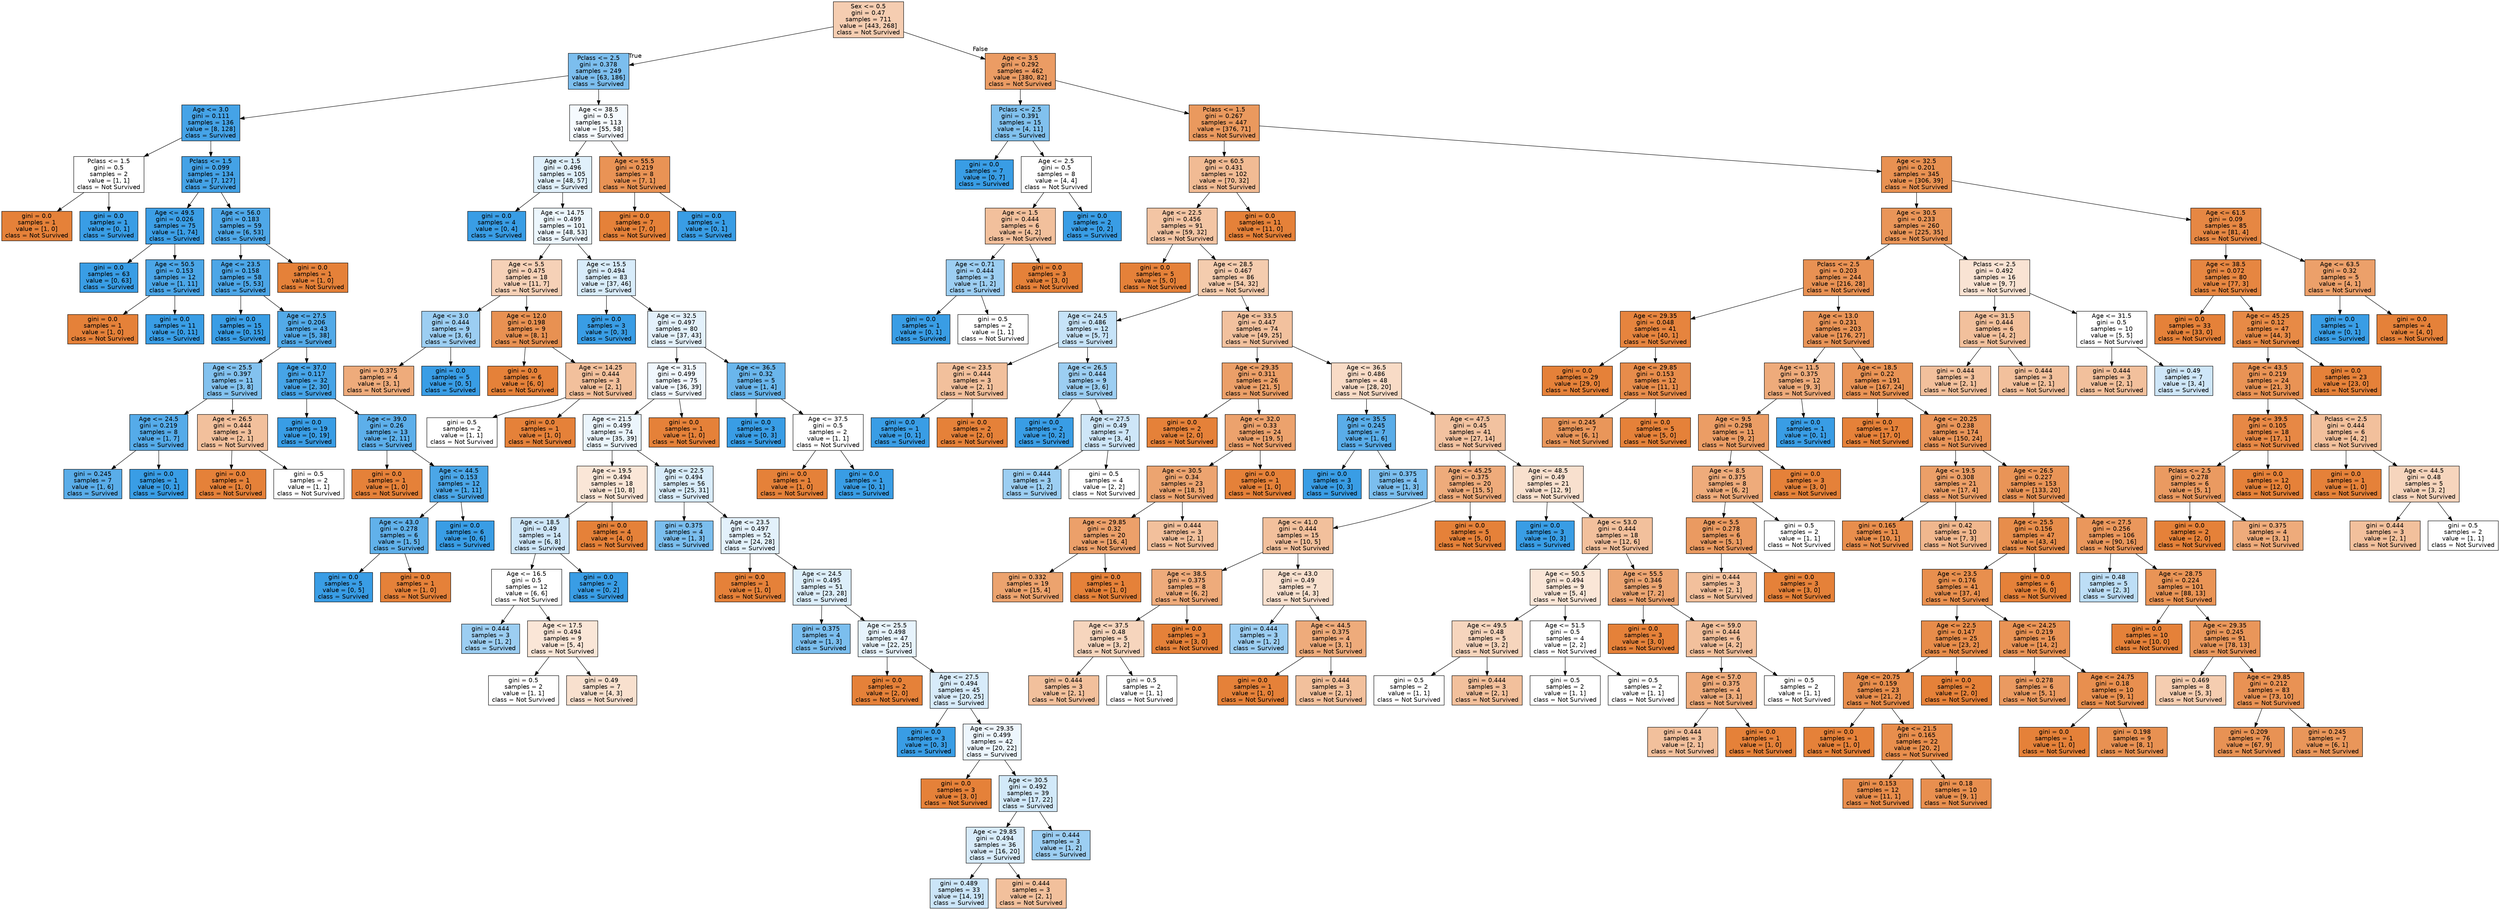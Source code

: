 digraph Tree {
node [shape=box, style="filled", color="black", fontname="helvetica"] ;
edge [fontname="helvetica"] ;
0 [label="Sex <= 0.5\ngini = 0.47\nsamples = 711\nvalue = [443, 268]\nclass = Not Survived", fillcolor="#f5cdb1"] ;
1 [label="Pclass <= 2.5\ngini = 0.378\nsamples = 249\nvalue = [63, 186]\nclass = Survived", fillcolor="#7cbeee"] ;
0 -> 1 [labeldistance=2.5, labelangle=45, headlabel="True"] ;
2 [label="Age <= 3.0\ngini = 0.111\nsamples = 136\nvalue = [8, 128]\nclass = Survived", fillcolor="#45a3e7"] ;
1 -> 2 ;
3 [label="Pclass <= 1.5\ngini = 0.5\nsamples = 2\nvalue = [1, 1]\nclass = Not Survived", fillcolor="#ffffff"] ;
2 -> 3 ;
4 [label="gini = 0.0\nsamples = 1\nvalue = [1, 0]\nclass = Not Survived", fillcolor="#e58139"] ;
3 -> 4 ;
5 [label="gini = 0.0\nsamples = 1\nvalue = [0, 1]\nclass = Survived", fillcolor="#399de5"] ;
3 -> 5 ;
6 [label="Pclass <= 1.5\ngini = 0.099\nsamples = 134\nvalue = [7, 127]\nclass = Survived", fillcolor="#44a2e6"] ;
2 -> 6 ;
7 [label="Age <= 49.5\ngini = 0.026\nsamples = 75\nvalue = [1, 74]\nclass = Survived", fillcolor="#3c9ee5"] ;
6 -> 7 ;
8 [label="gini = 0.0\nsamples = 63\nvalue = [0, 63]\nclass = Survived", fillcolor="#399de5"] ;
7 -> 8 ;
9 [label="Age <= 50.5\ngini = 0.153\nsamples = 12\nvalue = [1, 11]\nclass = Survived", fillcolor="#4ba6e7"] ;
7 -> 9 ;
10 [label="gini = 0.0\nsamples = 1\nvalue = [1, 0]\nclass = Not Survived", fillcolor="#e58139"] ;
9 -> 10 ;
11 [label="gini = 0.0\nsamples = 11\nvalue = [0, 11]\nclass = Survived", fillcolor="#399de5"] ;
9 -> 11 ;
12 [label="Age <= 56.0\ngini = 0.183\nsamples = 59\nvalue = [6, 53]\nclass = Survived", fillcolor="#4fa8e8"] ;
6 -> 12 ;
13 [label="Age <= 23.5\ngini = 0.158\nsamples = 58\nvalue = [5, 53]\nclass = Survived", fillcolor="#4ca6e7"] ;
12 -> 13 ;
14 [label="gini = 0.0\nsamples = 15\nvalue = [0, 15]\nclass = Survived", fillcolor="#399de5"] ;
13 -> 14 ;
15 [label="Age <= 27.5\ngini = 0.206\nsamples = 43\nvalue = [5, 38]\nclass = Survived", fillcolor="#53aae8"] ;
13 -> 15 ;
16 [label="Age <= 25.5\ngini = 0.397\nsamples = 11\nvalue = [3, 8]\nclass = Survived", fillcolor="#83c2ef"] ;
15 -> 16 ;
17 [label="Age <= 24.5\ngini = 0.219\nsamples = 8\nvalue = [1, 7]\nclass = Survived", fillcolor="#55abe9"] ;
16 -> 17 ;
18 [label="gini = 0.245\nsamples = 7\nvalue = [1, 6]\nclass = Survived", fillcolor="#5aade9"] ;
17 -> 18 ;
19 [label="gini = 0.0\nsamples = 1\nvalue = [0, 1]\nclass = Survived", fillcolor="#399de5"] ;
17 -> 19 ;
20 [label="Age <= 26.5\ngini = 0.444\nsamples = 3\nvalue = [2, 1]\nclass = Not Survived", fillcolor="#f2c09c"] ;
16 -> 20 ;
21 [label="gini = 0.0\nsamples = 1\nvalue = [1, 0]\nclass = Not Survived", fillcolor="#e58139"] ;
20 -> 21 ;
22 [label="gini = 0.5\nsamples = 2\nvalue = [1, 1]\nclass = Not Survived", fillcolor="#ffffff"] ;
20 -> 22 ;
23 [label="Age <= 37.0\ngini = 0.117\nsamples = 32\nvalue = [2, 30]\nclass = Survived", fillcolor="#46a4e7"] ;
15 -> 23 ;
24 [label="gini = 0.0\nsamples = 19\nvalue = [0, 19]\nclass = Survived", fillcolor="#399de5"] ;
23 -> 24 ;
25 [label="Age <= 39.0\ngini = 0.26\nsamples = 13\nvalue = [2, 11]\nclass = Survived", fillcolor="#5dafea"] ;
23 -> 25 ;
26 [label="gini = 0.0\nsamples = 1\nvalue = [1, 0]\nclass = Not Survived", fillcolor="#e58139"] ;
25 -> 26 ;
27 [label="Age <= 44.5\ngini = 0.153\nsamples = 12\nvalue = [1, 11]\nclass = Survived", fillcolor="#4ba6e7"] ;
25 -> 27 ;
28 [label="Age <= 43.0\ngini = 0.278\nsamples = 6\nvalue = [1, 5]\nclass = Survived", fillcolor="#61b1ea"] ;
27 -> 28 ;
29 [label="gini = 0.0\nsamples = 5\nvalue = [0, 5]\nclass = Survived", fillcolor="#399de5"] ;
28 -> 29 ;
30 [label="gini = 0.0\nsamples = 1\nvalue = [1, 0]\nclass = Not Survived", fillcolor="#e58139"] ;
28 -> 30 ;
31 [label="gini = 0.0\nsamples = 6\nvalue = [0, 6]\nclass = Survived", fillcolor="#399de5"] ;
27 -> 31 ;
32 [label="gini = 0.0\nsamples = 1\nvalue = [1, 0]\nclass = Not Survived", fillcolor="#e58139"] ;
12 -> 32 ;
33 [label="Age <= 38.5\ngini = 0.5\nsamples = 113\nvalue = [55, 58]\nclass = Survived", fillcolor="#f5fafe"] ;
1 -> 33 ;
34 [label="Age <= 1.5\ngini = 0.496\nsamples = 105\nvalue = [48, 57]\nclass = Survived", fillcolor="#e0f0fb"] ;
33 -> 34 ;
35 [label="gini = 0.0\nsamples = 4\nvalue = [0, 4]\nclass = Survived", fillcolor="#399de5"] ;
34 -> 35 ;
36 [label="Age <= 14.75\ngini = 0.499\nsamples = 101\nvalue = [48, 53]\nclass = Survived", fillcolor="#ecf6fd"] ;
34 -> 36 ;
37 [label="Age <= 5.5\ngini = 0.475\nsamples = 18\nvalue = [11, 7]\nclass = Not Survived", fillcolor="#f6d1b7"] ;
36 -> 37 ;
38 [label="Age <= 3.0\ngini = 0.444\nsamples = 9\nvalue = [3, 6]\nclass = Survived", fillcolor="#9ccef2"] ;
37 -> 38 ;
39 [label="gini = 0.375\nsamples = 4\nvalue = [3, 1]\nclass = Not Survived", fillcolor="#eeab7b"] ;
38 -> 39 ;
40 [label="gini = 0.0\nsamples = 5\nvalue = [0, 5]\nclass = Survived", fillcolor="#399de5"] ;
38 -> 40 ;
41 [label="Age <= 12.0\ngini = 0.198\nsamples = 9\nvalue = [8, 1]\nclass = Not Survived", fillcolor="#e89152"] ;
37 -> 41 ;
42 [label="gini = 0.0\nsamples = 6\nvalue = [6, 0]\nclass = Not Survived", fillcolor="#e58139"] ;
41 -> 42 ;
43 [label="Age <= 14.25\ngini = 0.444\nsamples = 3\nvalue = [2, 1]\nclass = Not Survived", fillcolor="#f2c09c"] ;
41 -> 43 ;
44 [label="gini = 0.5\nsamples = 2\nvalue = [1, 1]\nclass = Not Survived", fillcolor="#ffffff"] ;
43 -> 44 ;
45 [label="gini = 0.0\nsamples = 1\nvalue = [1, 0]\nclass = Not Survived", fillcolor="#e58139"] ;
43 -> 45 ;
46 [label="Age <= 15.5\ngini = 0.494\nsamples = 83\nvalue = [37, 46]\nclass = Survived", fillcolor="#d8ecfa"] ;
36 -> 46 ;
47 [label="gini = 0.0\nsamples = 3\nvalue = [0, 3]\nclass = Survived", fillcolor="#399de5"] ;
46 -> 47 ;
48 [label="Age <= 32.5\ngini = 0.497\nsamples = 80\nvalue = [37, 43]\nclass = Survived", fillcolor="#e3f1fb"] ;
46 -> 48 ;
49 [label="Age <= 31.5\ngini = 0.499\nsamples = 75\nvalue = [36, 39]\nclass = Survived", fillcolor="#f0f7fd"] ;
48 -> 49 ;
50 [label="Age <= 21.5\ngini = 0.499\nsamples = 74\nvalue = [35, 39]\nclass = Survived", fillcolor="#ebf5fc"] ;
49 -> 50 ;
51 [label="Age <= 19.5\ngini = 0.494\nsamples = 18\nvalue = [10, 8]\nclass = Not Survived", fillcolor="#fae6d7"] ;
50 -> 51 ;
52 [label="Age <= 18.5\ngini = 0.49\nsamples = 14\nvalue = [6, 8]\nclass = Survived", fillcolor="#cee6f8"] ;
51 -> 52 ;
53 [label="Age <= 16.5\ngini = 0.5\nsamples = 12\nvalue = [6, 6]\nclass = Not Survived", fillcolor="#ffffff"] ;
52 -> 53 ;
54 [label="gini = 0.444\nsamples = 3\nvalue = [1, 2]\nclass = Survived", fillcolor="#9ccef2"] ;
53 -> 54 ;
55 [label="Age <= 17.5\ngini = 0.494\nsamples = 9\nvalue = [5, 4]\nclass = Not Survived", fillcolor="#fae6d7"] ;
53 -> 55 ;
56 [label="gini = 0.5\nsamples = 2\nvalue = [1, 1]\nclass = Not Survived", fillcolor="#ffffff"] ;
55 -> 56 ;
57 [label="gini = 0.49\nsamples = 7\nvalue = [4, 3]\nclass = Not Survived", fillcolor="#f8e0ce"] ;
55 -> 57 ;
58 [label="gini = 0.0\nsamples = 2\nvalue = [0, 2]\nclass = Survived", fillcolor="#399de5"] ;
52 -> 58 ;
59 [label="gini = 0.0\nsamples = 4\nvalue = [4, 0]\nclass = Not Survived", fillcolor="#e58139"] ;
51 -> 59 ;
60 [label="Age <= 22.5\ngini = 0.494\nsamples = 56\nvalue = [25, 31]\nclass = Survived", fillcolor="#d9ecfa"] ;
50 -> 60 ;
61 [label="gini = 0.375\nsamples = 4\nvalue = [1, 3]\nclass = Survived", fillcolor="#7bbeee"] ;
60 -> 61 ;
62 [label="Age <= 23.5\ngini = 0.497\nsamples = 52\nvalue = [24, 28]\nclass = Survived", fillcolor="#e3f1fb"] ;
60 -> 62 ;
63 [label="gini = 0.0\nsamples = 1\nvalue = [1, 0]\nclass = Not Survived", fillcolor="#e58139"] ;
62 -> 63 ;
64 [label="Age <= 24.5\ngini = 0.495\nsamples = 51\nvalue = [23, 28]\nclass = Survived", fillcolor="#dceefa"] ;
62 -> 64 ;
65 [label="gini = 0.375\nsamples = 4\nvalue = [1, 3]\nclass = Survived", fillcolor="#7bbeee"] ;
64 -> 65 ;
66 [label="Age <= 25.5\ngini = 0.498\nsamples = 47\nvalue = [22, 25]\nclass = Survived", fillcolor="#e7f3fc"] ;
64 -> 66 ;
67 [label="gini = 0.0\nsamples = 2\nvalue = [2, 0]\nclass = Not Survived", fillcolor="#e58139"] ;
66 -> 67 ;
68 [label="Age <= 27.5\ngini = 0.494\nsamples = 45\nvalue = [20, 25]\nclass = Survived", fillcolor="#d7ebfa"] ;
66 -> 68 ;
69 [label="gini = 0.0\nsamples = 3\nvalue = [0, 3]\nclass = Survived", fillcolor="#399de5"] ;
68 -> 69 ;
70 [label="Age <= 29.35\ngini = 0.499\nsamples = 42\nvalue = [20, 22]\nclass = Survived", fillcolor="#edf6fd"] ;
68 -> 70 ;
71 [label="gini = 0.0\nsamples = 3\nvalue = [3, 0]\nclass = Not Survived", fillcolor="#e58139"] ;
70 -> 71 ;
72 [label="Age <= 30.5\ngini = 0.492\nsamples = 39\nvalue = [17, 22]\nclass = Survived", fillcolor="#d2e9f9"] ;
70 -> 72 ;
73 [label="Age <= 29.85\ngini = 0.494\nsamples = 36\nvalue = [16, 20]\nclass = Survived", fillcolor="#d7ebfa"] ;
72 -> 73 ;
74 [label="gini = 0.489\nsamples = 33\nvalue = [14, 19]\nclass = Survived", fillcolor="#cbe5f8"] ;
73 -> 74 ;
75 [label="gini = 0.444\nsamples = 3\nvalue = [2, 1]\nclass = Not Survived", fillcolor="#f2c09c"] ;
73 -> 75 ;
76 [label="gini = 0.444\nsamples = 3\nvalue = [1, 2]\nclass = Survived", fillcolor="#9ccef2"] ;
72 -> 76 ;
77 [label="gini = 0.0\nsamples = 1\nvalue = [1, 0]\nclass = Not Survived", fillcolor="#e58139"] ;
49 -> 77 ;
78 [label="Age <= 36.5\ngini = 0.32\nsamples = 5\nvalue = [1, 4]\nclass = Survived", fillcolor="#6ab6ec"] ;
48 -> 78 ;
79 [label="gini = 0.0\nsamples = 3\nvalue = [0, 3]\nclass = Survived", fillcolor="#399de5"] ;
78 -> 79 ;
80 [label="Age <= 37.5\ngini = 0.5\nsamples = 2\nvalue = [1, 1]\nclass = Not Survived", fillcolor="#ffffff"] ;
78 -> 80 ;
81 [label="gini = 0.0\nsamples = 1\nvalue = [1, 0]\nclass = Not Survived", fillcolor="#e58139"] ;
80 -> 81 ;
82 [label="gini = 0.0\nsamples = 1\nvalue = [0, 1]\nclass = Survived", fillcolor="#399de5"] ;
80 -> 82 ;
83 [label="Age <= 55.5\ngini = 0.219\nsamples = 8\nvalue = [7, 1]\nclass = Not Survived", fillcolor="#e99355"] ;
33 -> 83 ;
84 [label="gini = 0.0\nsamples = 7\nvalue = [7, 0]\nclass = Not Survived", fillcolor="#e58139"] ;
83 -> 84 ;
85 [label="gini = 0.0\nsamples = 1\nvalue = [0, 1]\nclass = Survived", fillcolor="#399de5"] ;
83 -> 85 ;
86 [label="Age <= 3.5\ngini = 0.292\nsamples = 462\nvalue = [380, 82]\nclass = Not Survived", fillcolor="#eb9c64"] ;
0 -> 86 [labeldistance=2.5, labelangle=-45, headlabel="False"] ;
87 [label="Pclass <= 2.5\ngini = 0.391\nsamples = 15\nvalue = [4, 11]\nclass = Survived", fillcolor="#81c1ee"] ;
86 -> 87 ;
88 [label="gini = 0.0\nsamples = 7\nvalue = [0, 7]\nclass = Survived", fillcolor="#399de5"] ;
87 -> 88 ;
89 [label="Age <= 2.5\ngini = 0.5\nsamples = 8\nvalue = [4, 4]\nclass = Not Survived", fillcolor="#ffffff"] ;
87 -> 89 ;
90 [label="Age <= 1.5\ngini = 0.444\nsamples = 6\nvalue = [4, 2]\nclass = Not Survived", fillcolor="#f2c09c"] ;
89 -> 90 ;
91 [label="Age <= 0.71\ngini = 0.444\nsamples = 3\nvalue = [1, 2]\nclass = Survived", fillcolor="#9ccef2"] ;
90 -> 91 ;
92 [label="gini = 0.0\nsamples = 1\nvalue = [0, 1]\nclass = Survived", fillcolor="#399de5"] ;
91 -> 92 ;
93 [label="gini = 0.5\nsamples = 2\nvalue = [1, 1]\nclass = Not Survived", fillcolor="#ffffff"] ;
91 -> 93 ;
94 [label="gini = 0.0\nsamples = 3\nvalue = [3, 0]\nclass = Not Survived", fillcolor="#e58139"] ;
90 -> 94 ;
95 [label="gini = 0.0\nsamples = 2\nvalue = [0, 2]\nclass = Survived", fillcolor="#399de5"] ;
89 -> 95 ;
96 [label="Pclass <= 1.5\ngini = 0.267\nsamples = 447\nvalue = [376, 71]\nclass = Not Survived", fillcolor="#ea995e"] ;
86 -> 96 ;
97 [label="Age <= 60.5\ngini = 0.431\nsamples = 102\nvalue = [70, 32]\nclass = Not Survived", fillcolor="#f1bb94"] ;
96 -> 97 ;
98 [label="Age <= 22.5\ngini = 0.456\nsamples = 91\nvalue = [59, 32]\nclass = Not Survived", fillcolor="#f3c5a4"] ;
97 -> 98 ;
99 [label="gini = 0.0\nsamples = 5\nvalue = [5, 0]\nclass = Not Survived", fillcolor="#e58139"] ;
98 -> 99 ;
100 [label="Age <= 28.5\ngini = 0.467\nsamples = 86\nvalue = [54, 32]\nclass = Not Survived", fillcolor="#f4ccae"] ;
98 -> 100 ;
101 [label="Age <= 24.5\ngini = 0.486\nsamples = 12\nvalue = [5, 7]\nclass = Survived", fillcolor="#c6e3f8"] ;
100 -> 101 ;
102 [label="Age <= 23.5\ngini = 0.444\nsamples = 3\nvalue = [2, 1]\nclass = Not Survived", fillcolor="#f2c09c"] ;
101 -> 102 ;
103 [label="gini = 0.0\nsamples = 1\nvalue = [0, 1]\nclass = Survived", fillcolor="#399de5"] ;
102 -> 103 ;
104 [label="gini = 0.0\nsamples = 2\nvalue = [2, 0]\nclass = Not Survived", fillcolor="#e58139"] ;
102 -> 104 ;
105 [label="Age <= 26.5\ngini = 0.444\nsamples = 9\nvalue = [3, 6]\nclass = Survived", fillcolor="#9ccef2"] ;
101 -> 105 ;
106 [label="gini = 0.0\nsamples = 2\nvalue = [0, 2]\nclass = Survived", fillcolor="#399de5"] ;
105 -> 106 ;
107 [label="Age <= 27.5\ngini = 0.49\nsamples = 7\nvalue = [3, 4]\nclass = Survived", fillcolor="#cee6f8"] ;
105 -> 107 ;
108 [label="gini = 0.444\nsamples = 3\nvalue = [1, 2]\nclass = Survived", fillcolor="#9ccef2"] ;
107 -> 108 ;
109 [label="gini = 0.5\nsamples = 4\nvalue = [2, 2]\nclass = Not Survived", fillcolor="#ffffff"] ;
107 -> 109 ;
110 [label="Age <= 33.5\ngini = 0.447\nsamples = 74\nvalue = [49, 25]\nclass = Not Survived", fillcolor="#f2c19e"] ;
100 -> 110 ;
111 [label="Age <= 29.35\ngini = 0.311\nsamples = 26\nvalue = [21, 5]\nclass = Not Survived", fillcolor="#eb9f68"] ;
110 -> 111 ;
112 [label="gini = 0.0\nsamples = 2\nvalue = [2, 0]\nclass = Not Survived", fillcolor="#e58139"] ;
111 -> 112 ;
113 [label="Age <= 32.0\ngini = 0.33\nsamples = 24\nvalue = [19, 5]\nclass = Not Survived", fillcolor="#eca26d"] ;
111 -> 113 ;
114 [label="Age <= 30.5\ngini = 0.34\nsamples = 23\nvalue = [18, 5]\nclass = Not Survived", fillcolor="#eca470"] ;
113 -> 114 ;
115 [label="Age <= 29.85\ngini = 0.32\nsamples = 20\nvalue = [16, 4]\nclass = Not Survived", fillcolor="#eca06a"] ;
114 -> 115 ;
116 [label="gini = 0.332\nsamples = 19\nvalue = [15, 4]\nclass = Not Survived", fillcolor="#eca36e"] ;
115 -> 116 ;
117 [label="gini = 0.0\nsamples = 1\nvalue = [1, 0]\nclass = Not Survived", fillcolor="#e58139"] ;
115 -> 117 ;
118 [label="gini = 0.444\nsamples = 3\nvalue = [2, 1]\nclass = Not Survived", fillcolor="#f2c09c"] ;
114 -> 118 ;
119 [label="gini = 0.0\nsamples = 1\nvalue = [1, 0]\nclass = Not Survived", fillcolor="#e58139"] ;
113 -> 119 ;
120 [label="Age <= 36.5\ngini = 0.486\nsamples = 48\nvalue = [28, 20]\nclass = Not Survived", fillcolor="#f8dbc6"] ;
110 -> 120 ;
121 [label="Age <= 35.5\ngini = 0.245\nsamples = 7\nvalue = [1, 6]\nclass = Survived", fillcolor="#5aade9"] ;
120 -> 121 ;
122 [label="gini = 0.0\nsamples = 3\nvalue = [0, 3]\nclass = Survived", fillcolor="#399de5"] ;
121 -> 122 ;
123 [label="gini = 0.375\nsamples = 4\nvalue = [1, 3]\nclass = Survived", fillcolor="#7bbeee"] ;
121 -> 123 ;
124 [label="Age <= 47.5\ngini = 0.45\nsamples = 41\nvalue = [27, 14]\nclass = Not Survived", fillcolor="#f2c2a0"] ;
120 -> 124 ;
125 [label="Age <= 45.25\ngini = 0.375\nsamples = 20\nvalue = [15, 5]\nclass = Not Survived", fillcolor="#eeab7b"] ;
124 -> 125 ;
126 [label="Age <= 41.0\ngini = 0.444\nsamples = 15\nvalue = [10, 5]\nclass = Not Survived", fillcolor="#f2c09c"] ;
125 -> 126 ;
127 [label="Age <= 38.5\ngini = 0.375\nsamples = 8\nvalue = [6, 2]\nclass = Not Survived", fillcolor="#eeab7b"] ;
126 -> 127 ;
128 [label="Age <= 37.5\ngini = 0.48\nsamples = 5\nvalue = [3, 2]\nclass = Not Survived", fillcolor="#f6d5bd"] ;
127 -> 128 ;
129 [label="gini = 0.444\nsamples = 3\nvalue = [2, 1]\nclass = Not Survived", fillcolor="#f2c09c"] ;
128 -> 129 ;
130 [label="gini = 0.5\nsamples = 2\nvalue = [1, 1]\nclass = Not Survived", fillcolor="#ffffff"] ;
128 -> 130 ;
131 [label="gini = 0.0\nsamples = 3\nvalue = [3, 0]\nclass = Not Survived", fillcolor="#e58139"] ;
127 -> 131 ;
132 [label="Age <= 43.0\ngini = 0.49\nsamples = 7\nvalue = [4, 3]\nclass = Not Survived", fillcolor="#f8e0ce"] ;
126 -> 132 ;
133 [label="gini = 0.444\nsamples = 3\nvalue = [1, 2]\nclass = Survived", fillcolor="#9ccef2"] ;
132 -> 133 ;
134 [label="Age <= 44.5\ngini = 0.375\nsamples = 4\nvalue = [3, 1]\nclass = Not Survived", fillcolor="#eeab7b"] ;
132 -> 134 ;
135 [label="gini = 0.0\nsamples = 1\nvalue = [1, 0]\nclass = Not Survived", fillcolor="#e58139"] ;
134 -> 135 ;
136 [label="gini = 0.444\nsamples = 3\nvalue = [2, 1]\nclass = Not Survived", fillcolor="#f2c09c"] ;
134 -> 136 ;
137 [label="gini = 0.0\nsamples = 5\nvalue = [5, 0]\nclass = Not Survived", fillcolor="#e58139"] ;
125 -> 137 ;
138 [label="Age <= 48.5\ngini = 0.49\nsamples = 21\nvalue = [12, 9]\nclass = Not Survived", fillcolor="#f8e0ce"] ;
124 -> 138 ;
139 [label="gini = 0.0\nsamples = 3\nvalue = [0, 3]\nclass = Survived", fillcolor="#399de5"] ;
138 -> 139 ;
140 [label="Age <= 53.0\ngini = 0.444\nsamples = 18\nvalue = [12, 6]\nclass = Not Survived", fillcolor="#f2c09c"] ;
138 -> 140 ;
141 [label="Age <= 50.5\ngini = 0.494\nsamples = 9\nvalue = [5, 4]\nclass = Not Survived", fillcolor="#fae6d7"] ;
140 -> 141 ;
142 [label="Age <= 49.5\ngini = 0.48\nsamples = 5\nvalue = [3, 2]\nclass = Not Survived", fillcolor="#f6d5bd"] ;
141 -> 142 ;
143 [label="gini = 0.5\nsamples = 2\nvalue = [1, 1]\nclass = Not Survived", fillcolor="#ffffff"] ;
142 -> 143 ;
144 [label="gini = 0.444\nsamples = 3\nvalue = [2, 1]\nclass = Not Survived", fillcolor="#f2c09c"] ;
142 -> 144 ;
145 [label="Age <= 51.5\ngini = 0.5\nsamples = 4\nvalue = [2, 2]\nclass = Not Survived", fillcolor="#ffffff"] ;
141 -> 145 ;
146 [label="gini = 0.5\nsamples = 2\nvalue = [1, 1]\nclass = Not Survived", fillcolor="#ffffff"] ;
145 -> 146 ;
147 [label="gini = 0.5\nsamples = 2\nvalue = [1, 1]\nclass = Not Survived", fillcolor="#ffffff"] ;
145 -> 147 ;
148 [label="Age <= 55.5\ngini = 0.346\nsamples = 9\nvalue = [7, 2]\nclass = Not Survived", fillcolor="#eca572"] ;
140 -> 148 ;
149 [label="gini = 0.0\nsamples = 3\nvalue = [3, 0]\nclass = Not Survived", fillcolor="#e58139"] ;
148 -> 149 ;
150 [label="Age <= 59.0\ngini = 0.444\nsamples = 6\nvalue = [4, 2]\nclass = Not Survived", fillcolor="#f2c09c"] ;
148 -> 150 ;
151 [label="Age <= 57.0\ngini = 0.375\nsamples = 4\nvalue = [3, 1]\nclass = Not Survived", fillcolor="#eeab7b"] ;
150 -> 151 ;
152 [label="gini = 0.444\nsamples = 3\nvalue = [2, 1]\nclass = Not Survived", fillcolor="#f2c09c"] ;
151 -> 152 ;
153 [label="gini = 0.0\nsamples = 1\nvalue = [1, 0]\nclass = Not Survived", fillcolor="#e58139"] ;
151 -> 153 ;
154 [label="gini = 0.5\nsamples = 2\nvalue = [1, 1]\nclass = Not Survived", fillcolor="#ffffff"] ;
150 -> 154 ;
155 [label="gini = 0.0\nsamples = 11\nvalue = [11, 0]\nclass = Not Survived", fillcolor="#e58139"] ;
97 -> 155 ;
156 [label="Age <= 32.5\ngini = 0.201\nsamples = 345\nvalue = [306, 39]\nclass = Not Survived", fillcolor="#e89152"] ;
96 -> 156 ;
157 [label="Age <= 30.5\ngini = 0.233\nsamples = 260\nvalue = [225, 35]\nclass = Not Survived", fillcolor="#e99558"] ;
156 -> 157 ;
158 [label="Pclass <= 2.5\ngini = 0.203\nsamples = 244\nvalue = [216, 28]\nclass = Not Survived", fillcolor="#e89153"] ;
157 -> 158 ;
159 [label="Age <= 29.35\ngini = 0.048\nsamples = 41\nvalue = [40, 1]\nclass = Not Survived", fillcolor="#e6843e"] ;
158 -> 159 ;
160 [label="gini = 0.0\nsamples = 29\nvalue = [29, 0]\nclass = Not Survived", fillcolor="#e58139"] ;
159 -> 160 ;
161 [label="Age <= 29.85\ngini = 0.153\nsamples = 12\nvalue = [11, 1]\nclass = Not Survived", fillcolor="#e78c4b"] ;
159 -> 161 ;
162 [label="gini = 0.245\nsamples = 7\nvalue = [6, 1]\nclass = Not Survived", fillcolor="#e9965a"] ;
161 -> 162 ;
163 [label="gini = 0.0\nsamples = 5\nvalue = [5, 0]\nclass = Not Survived", fillcolor="#e58139"] ;
161 -> 163 ;
164 [label="Age <= 13.0\ngini = 0.231\nsamples = 203\nvalue = [176, 27]\nclass = Not Survived", fillcolor="#e99457"] ;
158 -> 164 ;
165 [label="Age <= 11.5\ngini = 0.375\nsamples = 12\nvalue = [9, 3]\nclass = Not Survived", fillcolor="#eeab7b"] ;
164 -> 165 ;
166 [label="Age <= 9.5\ngini = 0.298\nsamples = 11\nvalue = [9, 2]\nclass = Not Survived", fillcolor="#eb9d65"] ;
165 -> 166 ;
167 [label="Age <= 8.5\ngini = 0.375\nsamples = 8\nvalue = [6, 2]\nclass = Not Survived", fillcolor="#eeab7b"] ;
166 -> 167 ;
168 [label="Age <= 5.5\ngini = 0.278\nsamples = 6\nvalue = [5, 1]\nclass = Not Survived", fillcolor="#ea9a61"] ;
167 -> 168 ;
169 [label="gini = 0.444\nsamples = 3\nvalue = [2, 1]\nclass = Not Survived", fillcolor="#f2c09c"] ;
168 -> 169 ;
170 [label="gini = 0.0\nsamples = 3\nvalue = [3, 0]\nclass = Not Survived", fillcolor="#e58139"] ;
168 -> 170 ;
171 [label="gini = 0.5\nsamples = 2\nvalue = [1, 1]\nclass = Not Survived", fillcolor="#ffffff"] ;
167 -> 171 ;
172 [label="gini = 0.0\nsamples = 3\nvalue = [3, 0]\nclass = Not Survived", fillcolor="#e58139"] ;
166 -> 172 ;
173 [label="gini = 0.0\nsamples = 1\nvalue = [0, 1]\nclass = Survived", fillcolor="#399de5"] ;
165 -> 173 ;
174 [label="Age <= 18.5\ngini = 0.22\nsamples = 191\nvalue = [167, 24]\nclass = Not Survived", fillcolor="#e99355"] ;
164 -> 174 ;
175 [label="gini = 0.0\nsamples = 17\nvalue = [17, 0]\nclass = Not Survived", fillcolor="#e58139"] ;
174 -> 175 ;
176 [label="Age <= 20.25\ngini = 0.238\nsamples = 174\nvalue = [150, 24]\nclass = Not Survived", fillcolor="#e99559"] ;
174 -> 176 ;
177 [label="Age <= 19.5\ngini = 0.308\nsamples = 21\nvalue = [17, 4]\nclass = Not Survived", fillcolor="#eb9f68"] ;
176 -> 177 ;
178 [label="gini = 0.165\nsamples = 11\nvalue = [10, 1]\nclass = Not Survived", fillcolor="#e88e4d"] ;
177 -> 178 ;
179 [label="gini = 0.42\nsamples = 10\nvalue = [7, 3]\nclass = Not Survived", fillcolor="#f0b78e"] ;
177 -> 179 ;
180 [label="Age <= 26.5\ngini = 0.227\nsamples = 153\nvalue = [133, 20]\nclass = Not Survived", fillcolor="#e99457"] ;
176 -> 180 ;
181 [label="Age <= 25.5\ngini = 0.156\nsamples = 47\nvalue = [43, 4]\nclass = Not Survived", fillcolor="#e78d4b"] ;
180 -> 181 ;
182 [label="Age <= 23.5\ngini = 0.176\nsamples = 41\nvalue = [37, 4]\nclass = Not Survived", fillcolor="#e88f4e"] ;
181 -> 182 ;
183 [label="Age <= 22.5\ngini = 0.147\nsamples = 25\nvalue = [23, 2]\nclass = Not Survived", fillcolor="#e78c4a"] ;
182 -> 183 ;
184 [label="Age <= 20.75\ngini = 0.159\nsamples = 23\nvalue = [21, 2]\nclass = Not Survived", fillcolor="#e78d4c"] ;
183 -> 184 ;
185 [label="gini = 0.0\nsamples = 1\nvalue = [1, 0]\nclass = Not Survived", fillcolor="#e58139"] ;
184 -> 185 ;
186 [label="Age <= 21.5\ngini = 0.165\nsamples = 22\nvalue = [20, 2]\nclass = Not Survived", fillcolor="#e88e4d"] ;
184 -> 186 ;
187 [label="gini = 0.153\nsamples = 12\nvalue = [11, 1]\nclass = Not Survived", fillcolor="#e78c4b"] ;
186 -> 187 ;
188 [label="gini = 0.18\nsamples = 10\nvalue = [9, 1]\nclass = Not Survived", fillcolor="#e88f4f"] ;
186 -> 188 ;
189 [label="gini = 0.0\nsamples = 2\nvalue = [2, 0]\nclass = Not Survived", fillcolor="#e58139"] ;
183 -> 189 ;
190 [label="Age <= 24.25\ngini = 0.219\nsamples = 16\nvalue = [14, 2]\nclass = Not Survived", fillcolor="#e99355"] ;
182 -> 190 ;
191 [label="gini = 0.278\nsamples = 6\nvalue = [5, 1]\nclass = Not Survived", fillcolor="#ea9a61"] ;
190 -> 191 ;
192 [label="Age <= 24.75\ngini = 0.18\nsamples = 10\nvalue = [9, 1]\nclass = Not Survived", fillcolor="#e88f4f"] ;
190 -> 192 ;
193 [label="gini = 0.0\nsamples = 1\nvalue = [1, 0]\nclass = Not Survived", fillcolor="#e58139"] ;
192 -> 193 ;
194 [label="gini = 0.198\nsamples = 9\nvalue = [8, 1]\nclass = Not Survived", fillcolor="#e89152"] ;
192 -> 194 ;
195 [label="gini = 0.0\nsamples = 6\nvalue = [6, 0]\nclass = Not Survived", fillcolor="#e58139"] ;
181 -> 195 ;
196 [label="Age <= 27.5\ngini = 0.256\nsamples = 106\nvalue = [90, 16]\nclass = Not Survived", fillcolor="#ea975c"] ;
180 -> 196 ;
197 [label="gini = 0.48\nsamples = 5\nvalue = [2, 3]\nclass = Survived", fillcolor="#bddef6"] ;
196 -> 197 ;
198 [label="Age <= 28.75\ngini = 0.224\nsamples = 101\nvalue = [88, 13]\nclass = Not Survived", fillcolor="#e99456"] ;
196 -> 198 ;
199 [label="gini = 0.0\nsamples = 10\nvalue = [10, 0]\nclass = Not Survived", fillcolor="#e58139"] ;
198 -> 199 ;
200 [label="Age <= 29.35\ngini = 0.245\nsamples = 91\nvalue = [78, 13]\nclass = Not Survived", fillcolor="#e9965a"] ;
198 -> 200 ;
201 [label="gini = 0.469\nsamples = 8\nvalue = [5, 3]\nclass = Not Survived", fillcolor="#f5cdb0"] ;
200 -> 201 ;
202 [label="Age <= 29.85\ngini = 0.212\nsamples = 83\nvalue = [73, 10]\nclass = Not Survived", fillcolor="#e99254"] ;
200 -> 202 ;
203 [label="gini = 0.209\nsamples = 76\nvalue = [67, 9]\nclass = Not Survived", fillcolor="#e89254"] ;
202 -> 203 ;
204 [label="gini = 0.245\nsamples = 7\nvalue = [6, 1]\nclass = Not Survived", fillcolor="#e9965a"] ;
202 -> 204 ;
205 [label="Pclass <= 2.5\ngini = 0.492\nsamples = 16\nvalue = [9, 7]\nclass = Not Survived", fillcolor="#f9e3d3"] ;
157 -> 205 ;
206 [label="Age <= 31.5\ngini = 0.444\nsamples = 6\nvalue = [4, 2]\nclass = Not Survived", fillcolor="#f2c09c"] ;
205 -> 206 ;
207 [label="gini = 0.444\nsamples = 3\nvalue = [2, 1]\nclass = Not Survived", fillcolor="#f2c09c"] ;
206 -> 207 ;
208 [label="gini = 0.444\nsamples = 3\nvalue = [2, 1]\nclass = Not Survived", fillcolor="#f2c09c"] ;
206 -> 208 ;
209 [label="Age <= 31.5\ngini = 0.5\nsamples = 10\nvalue = [5, 5]\nclass = Not Survived", fillcolor="#ffffff"] ;
205 -> 209 ;
210 [label="gini = 0.444\nsamples = 3\nvalue = [2, 1]\nclass = Not Survived", fillcolor="#f2c09c"] ;
209 -> 210 ;
211 [label="gini = 0.49\nsamples = 7\nvalue = [3, 4]\nclass = Survived", fillcolor="#cee6f8"] ;
209 -> 211 ;
212 [label="Age <= 61.5\ngini = 0.09\nsamples = 85\nvalue = [81, 4]\nclass = Not Survived", fillcolor="#e68743"] ;
156 -> 212 ;
213 [label="Age <= 38.5\ngini = 0.072\nsamples = 80\nvalue = [77, 3]\nclass = Not Survived", fillcolor="#e68641"] ;
212 -> 213 ;
214 [label="gini = 0.0\nsamples = 33\nvalue = [33, 0]\nclass = Not Survived", fillcolor="#e58139"] ;
213 -> 214 ;
215 [label="Age <= 45.25\ngini = 0.12\nsamples = 47\nvalue = [44, 3]\nclass = Not Survived", fillcolor="#e78a46"] ;
213 -> 215 ;
216 [label="Age <= 43.5\ngini = 0.219\nsamples = 24\nvalue = [21, 3]\nclass = Not Survived", fillcolor="#e99355"] ;
215 -> 216 ;
217 [label="Age <= 39.5\ngini = 0.105\nsamples = 18\nvalue = [17, 1]\nclass = Not Survived", fillcolor="#e78845"] ;
216 -> 217 ;
218 [label="Pclass <= 2.5\ngini = 0.278\nsamples = 6\nvalue = [5, 1]\nclass = Not Survived", fillcolor="#ea9a61"] ;
217 -> 218 ;
219 [label="gini = 0.0\nsamples = 2\nvalue = [2, 0]\nclass = Not Survived", fillcolor="#e58139"] ;
218 -> 219 ;
220 [label="gini = 0.375\nsamples = 4\nvalue = [3, 1]\nclass = Not Survived", fillcolor="#eeab7b"] ;
218 -> 220 ;
221 [label="gini = 0.0\nsamples = 12\nvalue = [12, 0]\nclass = Not Survived", fillcolor="#e58139"] ;
217 -> 221 ;
222 [label="Pclass <= 2.5\ngini = 0.444\nsamples = 6\nvalue = [4, 2]\nclass = Not Survived", fillcolor="#f2c09c"] ;
216 -> 222 ;
223 [label="gini = 0.0\nsamples = 1\nvalue = [1, 0]\nclass = Not Survived", fillcolor="#e58139"] ;
222 -> 223 ;
224 [label="Age <= 44.5\ngini = 0.48\nsamples = 5\nvalue = [3, 2]\nclass = Not Survived", fillcolor="#f6d5bd"] ;
222 -> 224 ;
225 [label="gini = 0.444\nsamples = 3\nvalue = [2, 1]\nclass = Not Survived", fillcolor="#f2c09c"] ;
224 -> 225 ;
226 [label="gini = 0.5\nsamples = 2\nvalue = [1, 1]\nclass = Not Survived", fillcolor="#ffffff"] ;
224 -> 226 ;
227 [label="gini = 0.0\nsamples = 23\nvalue = [23, 0]\nclass = Not Survived", fillcolor="#e58139"] ;
215 -> 227 ;
228 [label="Age <= 63.5\ngini = 0.32\nsamples = 5\nvalue = [4, 1]\nclass = Not Survived", fillcolor="#eca06a"] ;
212 -> 228 ;
229 [label="gini = 0.0\nsamples = 1\nvalue = [0, 1]\nclass = Survived", fillcolor="#399de5"] ;
228 -> 229 ;
230 [label="gini = 0.0\nsamples = 4\nvalue = [4, 0]\nclass = Not Survived", fillcolor="#e58139"] ;
228 -> 230 ;
}